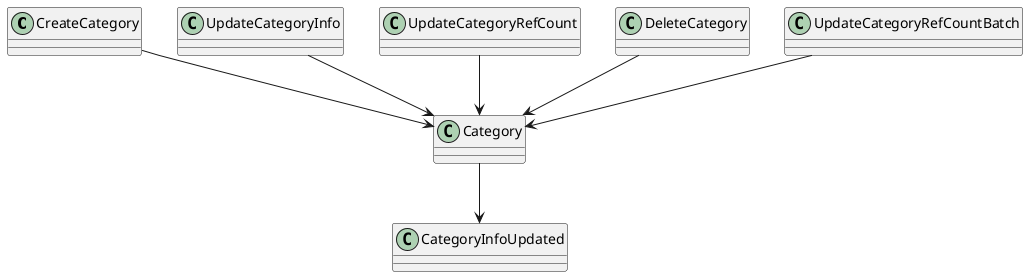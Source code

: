 @startuml
CreateCategory              -down-> Category
UpdateCategoryInfo          -down-> Category
UpdateCategoryRefCount      -down-> Category
DeleteCategory              -down-> Category
UpdateCategoryRefCountBatch -down-> Category

Category -down-> CategoryInfoUpdated
@enduml

